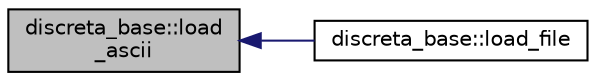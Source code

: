 digraph "discreta_base::load_ascii"
{
  edge [fontname="Helvetica",fontsize="10",labelfontname="Helvetica",labelfontsize="10"];
  node [fontname="Helvetica",fontsize="10",shape=record];
  rankdir="LR";
  Node14015 [label="discreta_base::load\l_ascii",height=0.2,width=0.4,color="black", fillcolor="grey75", style="filled", fontcolor="black"];
  Node14015 -> Node14016 [dir="back",color="midnightblue",fontsize="10",style="solid",fontname="Helvetica"];
  Node14016 [label="discreta_base::load_file",height=0.2,width=0.4,color="black", fillcolor="white", style="filled",URL="$d7/d71/classdiscreta__base.html#a73a86b4ef5ef9305667b05003ea1b32e"];
}
